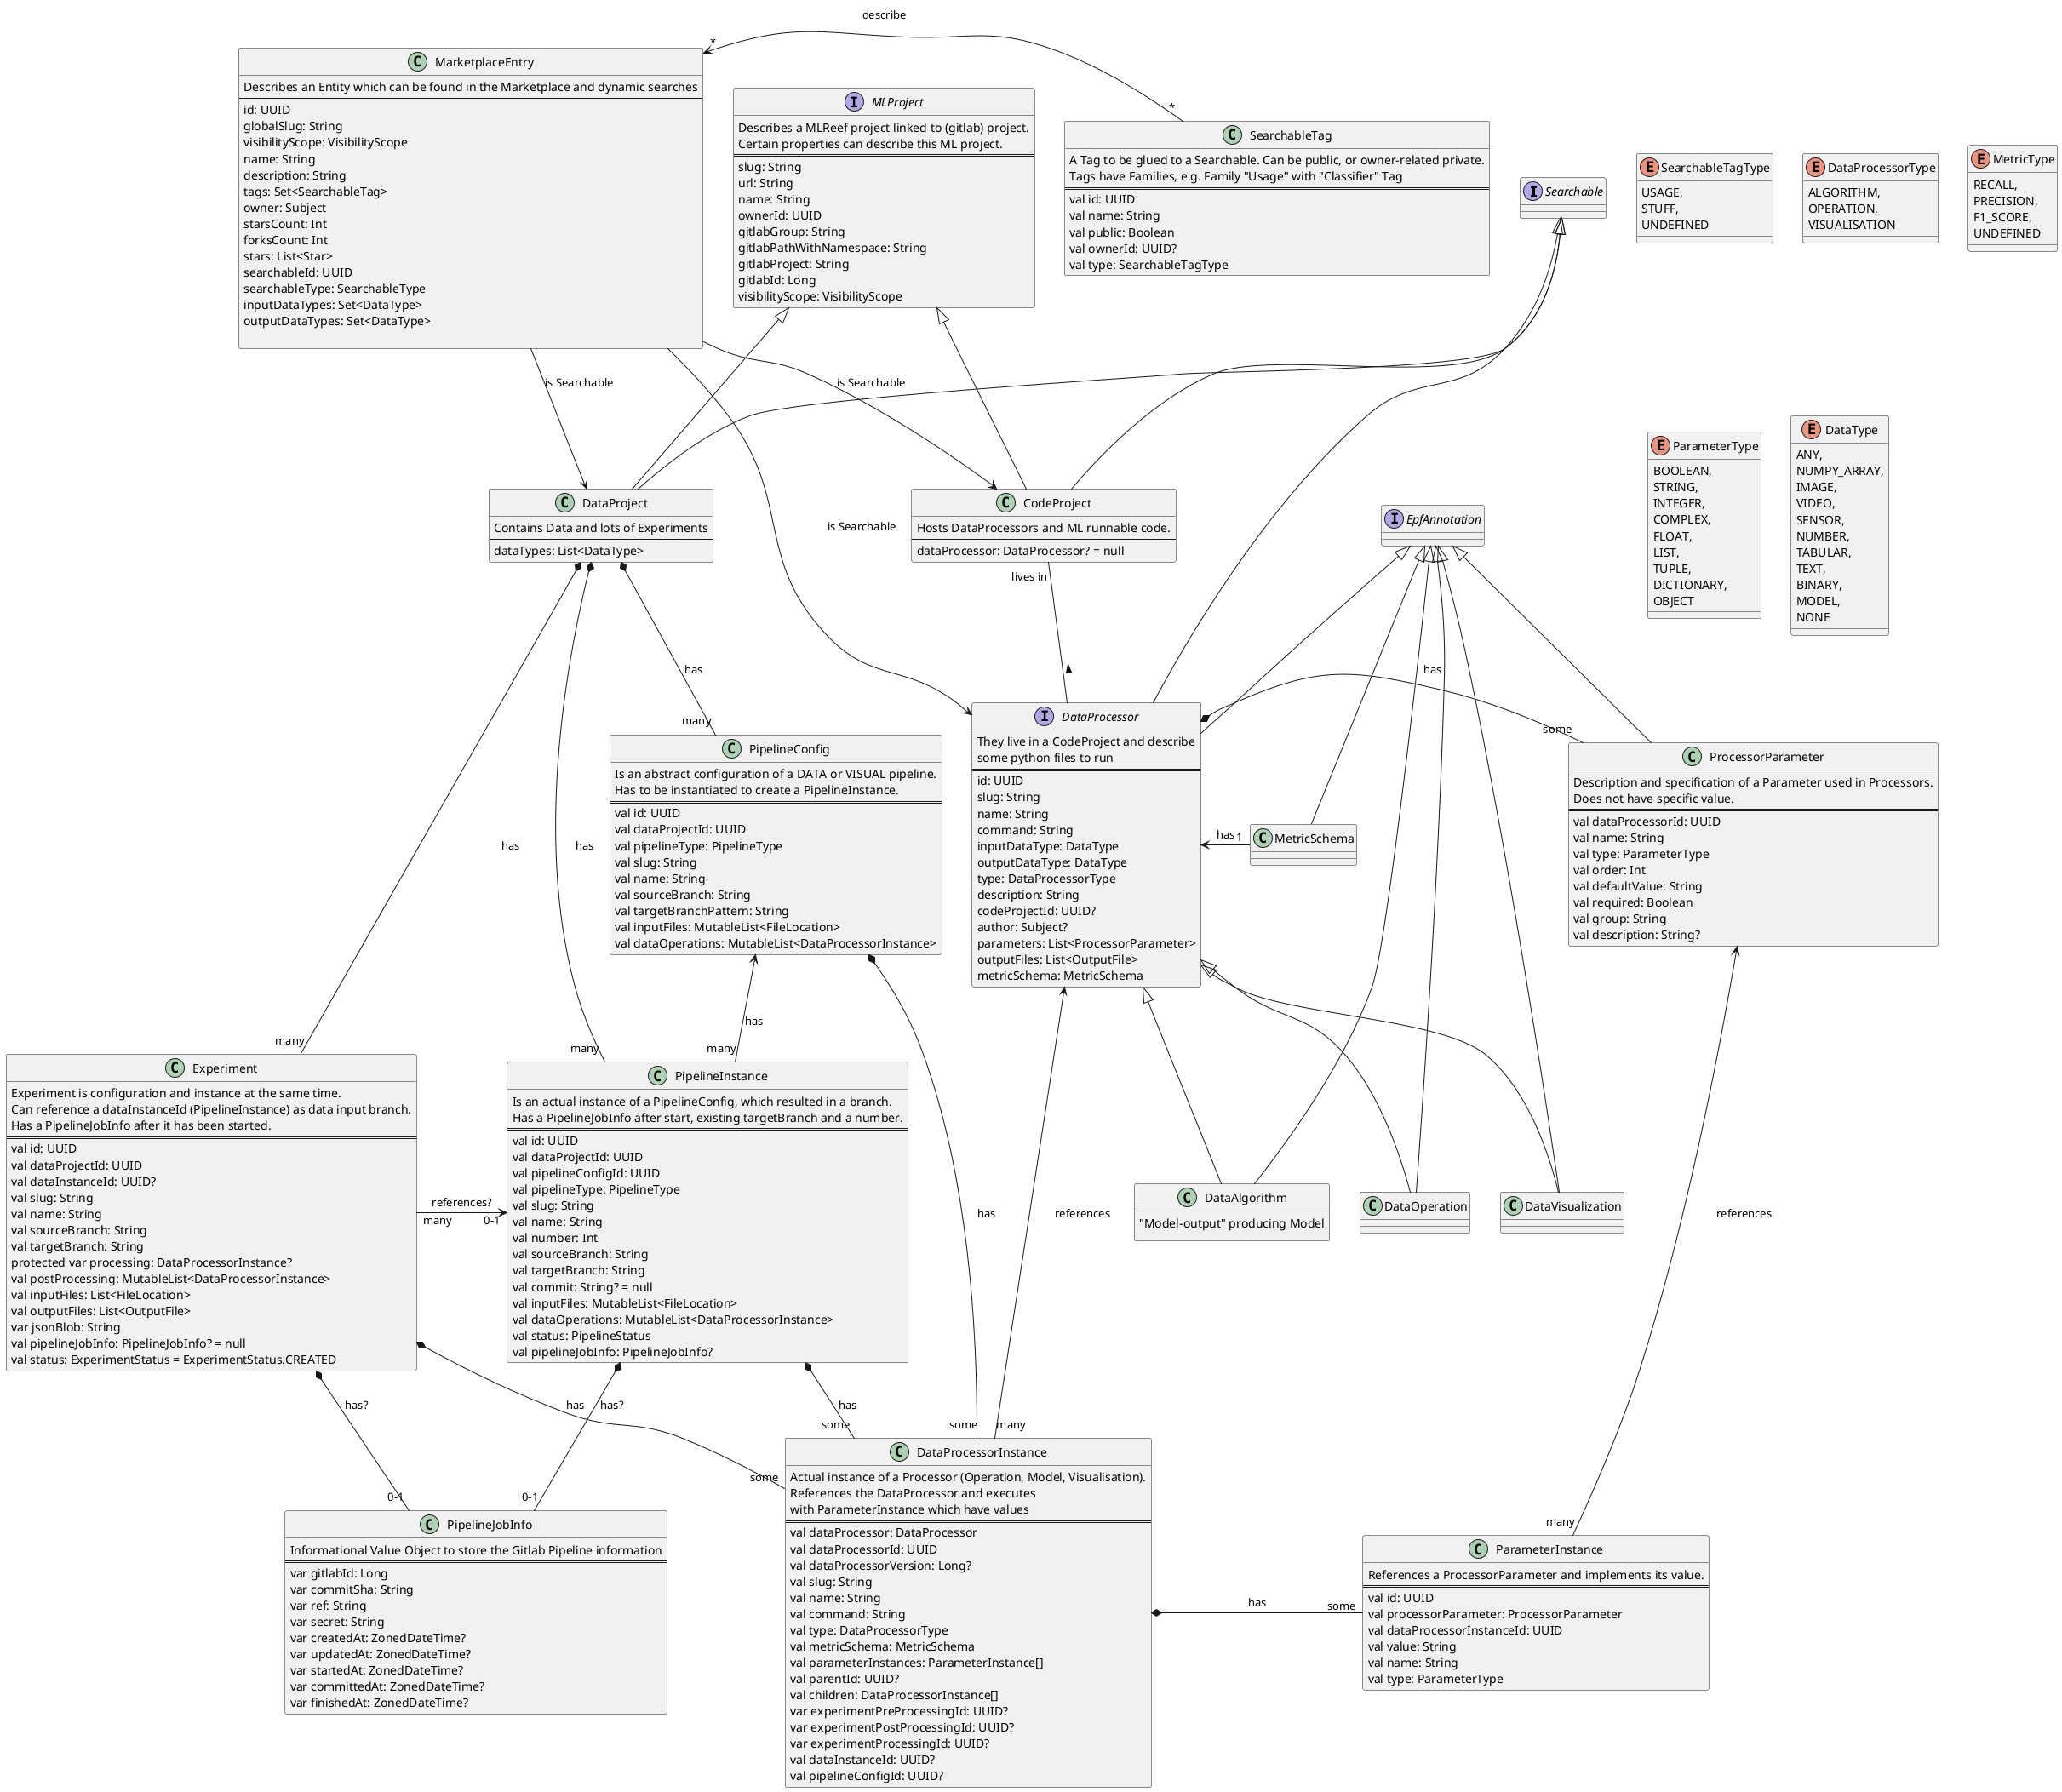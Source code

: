 @startuml

interface Searchable
interface EpfAnnotation

Searchable <|-- DataProject
Searchable <|-- CodeProject
Searchable <|-- DataProcessor

EpfAnnotation <|-- DataAlgorithm
EpfAnnotation <|-- DataProcessor
EpfAnnotation <|-- DataOperation
EpfAnnotation <|-- DataVisualization
EpfAnnotation <|-- ProcessorParameter
EpfAnnotation <|-- MetricSchema

interface MLProject {
    Describes a MLReef project linked to (gitlab) project.
    Certain properties can describe this ML project.
    ==
    slug: String
    url: String
    name: String
    ownerId: UUID
    gitlabGroup: String
    gitlabPathWithNamespace: String
    gitlabProject: String
    gitlabId: Long
    visibilityScope: VisibilityScope
}

class DataProject {
    Contains Data and lots of Experiments
    ==
    dataTypes: List<DataType>
}
class CodeProject {
    Hosts DataProcessors and ML runnable code.
    ==
    dataProcessor: DataProcessor? = null
}

MLProject <|-- CodeProject
MLProject <|-- DataProject

class MarketplaceEntry {
    Describes an Entity which can be found in the Marketplace and dynamic searches
    ==
    id: UUID
    globalSlug: String
    visibilityScope: VisibilityScope
    name: String
    description: String
    tags: Set<SearchableTag>
    owner: Subject
    starsCount: Int
    forksCount: Int
    stars: List<Star>
    searchableId: UUID
    searchableType: SearchableType
    inputDataTypes: Set<DataType>
    outputDataTypes: Set<DataType>

}

MarketplaceEntry --> DataProject : "is Searchable"
MarketplaceEntry --> CodeProject : "is Searchable"
MarketplaceEntry --> DataProcessor : "is Searchable"

interface DataProcessor {
    They live in a CodeProject and describe
     some python files to run
    ==
    id: UUID
    slug: String
    name: String
    command: String
    inputDataType: DataType
    outputDataType: DataType
    type: DataProcessorType
    description: String
    codeProjectId: UUID?
    author: Subject?
    parameters: List<ProcessorParameter>
    outputFiles: List<OutputFile>
    metricSchema: MetricSchema
}

DataProcessor <|-- DataOperation
DataProcessor <|-- DataVisualization
DataProcessor <|-- DataAlgorithm

class DataAlgorithm {
"Model-output" producing Model
}

MarketplaceEntry "*" <- "*" SearchableTag : "describe"

CodeProject -- DataProcessor : "lives in" <

DataProject *-- "many" Experiment : "has"
DataProject *-- "many" PipelineConfig : "has"
DataProject *--- "many" PipelineInstance : "has"
PipelineConfig <-- "many" PipelineInstance : "has"

Experiment *-- "some" DataProcessorInstance : "has"
PipelineConfig *-- "some" DataProcessorInstance : "has"
PipelineInstance *-- "some" DataProcessorInstance : "has"

Experiment "many" -> "0-1" PipelineInstance : "references?"
Experiment *-- "0-1" PipelineJobInfo : "has?"
PipelineInstance *-- "0-1" PipelineJobInfo : "has?"

DataProcessor <- "1" MetricSchema : "has"
DataProcessor *- "some" ProcessorParameter : "has"
DataProcessorInstance *- "some" ParameterInstance : "has"
DataProcessor <-- "many" DataProcessorInstance : "references"
ProcessorParameter <-- "many" ParameterInstance : "references"

class DataProcessorInstance {
    Actual instance of a Processor (Operation, Model, Visualisation).
    References the DataProcessor and executes
     with ParameterInstance which have values
    ==
    val dataProcessor: DataProcessor
    val dataProcessorId: UUID
    val dataProcessorVersion: Long?
    val slug: String
    val name: String
    val command: String
    val type: DataProcessorType
    val metricSchema: MetricSchema
    val parameterInstances: ParameterInstance[]
    val parentId: UUID?
    val children: DataProcessorInstance[]
    var experimentPreProcessingId: UUID?
    var experimentPostProcessingId: UUID?
    var experimentProcessingId: UUID?
    val dataInstanceId: UUID?
    val pipelineConfigId: UUID?
}

class Experiment {
    Experiment is configuration and instance at the same time.
    Can reference a dataInstanceId (PipelineInstance) as data input branch.
    Has a PipelineJobInfo after it has been started.
    ==
    val id: UUID
    val dataProjectId: UUID
    val dataInstanceId: UUID?
    val slug: String
    val name: String
    val sourceBranch: String
    val targetBranch: String
    protected var processing: DataProcessorInstance?
    val postProcessing: MutableList<DataProcessorInstance>
    val inputFiles: List<FileLocation>
    val outputFiles: List<OutputFile>
    var jsonBlob: String
    val pipelineJobInfo: PipelineJobInfo? = null
    val status: ExperimentStatus = ExperimentStatus.CREATED
}

class PipelineConfig {
    Is an abstract configuration of a DATA or VISUAL pipeline.
    Has to be instantiated to create a PipelineInstance.
    ==
    val id: UUID
    val dataProjectId: UUID
    val pipelineType: PipelineType
    val slug: String
    val name: String
    val sourceBranch: String
    val targetBranchPattern: String
    val inputFiles: MutableList<FileLocation>
    val dataOperations: MutableList<DataProcessorInstance>
}

class PipelineInstance {
    Is an actual instance of a PipelineConfig, which resulted in a branch.
    Has a PipelineJobInfo after start, existing targetBranch and a number.
    ==
    val id: UUID
    val dataProjectId: UUID
    val pipelineConfigId: UUID
    val pipelineType: PipelineType
    val slug: String
    val name: String
    val number: Int
    val sourceBranch: String
    val targetBranch: String
    val commit: String? = null
    val inputFiles: MutableList<FileLocation>
    val dataOperations: MutableList<DataProcessorInstance>
    val status: PipelineStatus
    val pipelineJobInfo: PipelineJobInfo?
}

class ProcessorParameter {
    Description and specification of a Parameter used in Processors.
    Does not have specific value.
    ==
    val dataProcessorId: UUID
    val name: String
    val type: ParameterType
    val order: Int
    val defaultValue: String
    val required: Boolean
    val group: String
    val description: String?
}

class ParameterInstance {
    References a ProcessorParameter and implements its value.
    ==
    val id: UUID
    val processorParameter: ProcessorParameter
    val dataProcessorInstanceId: UUID
    val value: String
    val name: String
    val type: ParameterType
}

class PipelineJobInfo {
    Informational Value Object to store the Gitlab Pipeline information
    ==
    var gitlabId: Long
    var commitSha: String
    var ref: String
    var secret: String
    var createdAt: ZonedDateTime?
    var updatedAt: ZonedDateTime?
    var startedAt: ZonedDateTime?
    var committedAt: ZonedDateTime?
    var finishedAt: ZonedDateTime?
}

class SearchableTag {
    A Tag to be glued to a Searchable. Can be public, or owner-related private.
    Tags have Families, e.g. Family "Usage" with "Classifier" Tag
    ==
    val id: UUID
    val name: String
    val public: Boolean
    val ownerId: UUID?
    val type: SearchableTagType
}

enum SearchableTagType {
    USAGE,
    STUFF,
    UNDEFINED
}

enum DataProcessorType {
    ALGORITHM,
    OPERATION,
    VISUALISATION
}

enum MetricType {
    RECALL,
    PRECISION,
    F1_SCORE,
    UNDEFINED
}

enum ParameterType {
    BOOLEAN,
    STRING,
    INTEGER,
    COMPLEX,
    FLOAT,
    LIST,
    TUPLE,
    DICTIONARY,
    OBJECT
}

enum DataType {
    ANY,
    NUMPY_ARRAY,
    IMAGE,
    VIDEO,
    SENSOR,
    NUMBER,
    TABULAR,
    TEXT,
    BINARY,
    MODEL,
    NONE
}

@enduml

